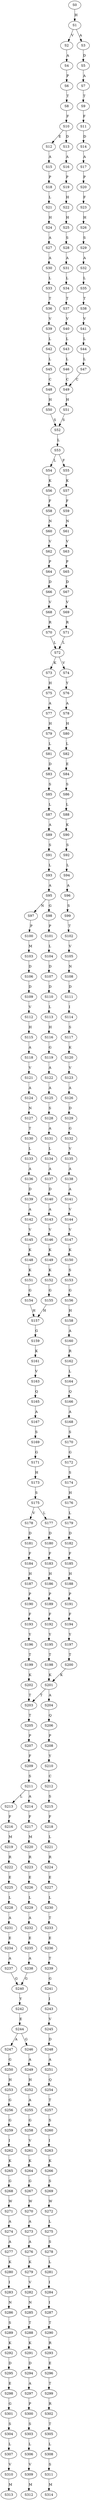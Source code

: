 strict digraph  {
	S0 -> S1 [ label = H ];
	S1 -> S2 [ label = V ];
	S1 -> S3 [ label = A ];
	S2 -> S4 [ label = A ];
	S3 -> S5 [ label = D ];
	S4 -> S6 [ label = P ];
	S5 -> S7 [ label = A ];
	S6 -> S8 [ label = T ];
	S7 -> S9 [ label = T ];
	S8 -> S10 [ label = F ];
	S9 -> S11 [ label = F ];
	S10 -> S12 [ label = E ];
	S10 -> S13 [ label = D ];
	S11 -> S14 [ label = D ];
	S12 -> S15 [ label = A ];
	S13 -> S16 [ label = A ];
	S14 -> S17 [ label = A ];
	S15 -> S18 [ label = P ];
	S16 -> S19 [ label = P ];
	S17 -> S20 [ label = P ];
	S18 -> S21 [ label = L ];
	S19 -> S22 [ label = H ];
	S20 -> S23 [ label = F ];
	S21 -> S24 [ label = H ];
	S22 -> S25 [ label = H ];
	S23 -> S26 [ label = H ];
	S24 -> S27 [ label = A ];
	S25 -> S28 [ label = S ];
	S26 -> S29 [ label = S ];
	S27 -> S30 [ label = A ];
	S28 -> S31 [ label = A ];
	S29 -> S32 [ label = A ];
	S30 -> S33 [ label = L ];
	S31 -> S34 [ label = L ];
	S32 -> S35 [ label = L ];
	S33 -> S36 [ label = T ];
	S34 -> S37 [ label = T ];
	S35 -> S38 [ label = T ];
	S36 -> S39 [ label = V ];
	S37 -> S40 [ label = V ];
	S38 -> S41 [ label = V ];
	S39 -> S42 [ label = L ];
	S40 -> S43 [ label = L ];
	S41 -> S44 [ label = L ];
	S42 -> S45 [ label = L ];
	S43 -> S46 [ label = L ];
	S44 -> S47 [ label = L ];
	S45 -> S48 [ label = C ];
	S46 -> S49 [ label = C ];
	S47 -> S49 [ label = C ];
	S48 -> S50 [ label = H ];
	S49 -> S51 [ label = H ];
	S50 -> S52 [ label = S ];
	S51 -> S52 [ label = S ];
	S52 -> S53 [ label = L ];
	S53 -> S54 [ label = L ];
	S53 -> S55 [ label = F ];
	S54 -> S56 [ label = K ];
	S55 -> S57 [ label = K ];
	S56 -> S58 [ label = F ];
	S57 -> S59 [ label = F ];
	S58 -> S60 [ label = N ];
	S59 -> S61 [ label = N ];
	S60 -> S62 [ label = V ];
	S61 -> S63 [ label = V ];
	S62 -> S64 [ label = P ];
	S63 -> S65 [ label = P ];
	S64 -> S66 [ label = D ];
	S65 -> S67 [ label = D ];
	S66 -> S68 [ label = V ];
	S67 -> S69 [ label = V ];
	S68 -> S70 [ label = R ];
	S69 -> S71 [ label = R ];
	S70 -> S72 [ label = L ];
	S71 -> S72 [ label = L ];
	S72 -> S73 [ label = K ];
	S72 -> S74 [ label = V ];
	S73 -> S75 [ label = H ];
	S74 -> S76 [ label = Y ];
	S75 -> S77 [ label = A ];
	S76 -> S78 [ label = A ];
	S77 -> S79 [ label = H ];
	S78 -> S80 [ label = H ];
	S79 -> S81 [ label = L ];
	S80 -> S82 [ label = L ];
	S81 -> S83 [ label = D ];
	S82 -> S84 [ label = E ];
	S83 -> S85 [ label = S ];
	S84 -> S86 [ label = S ];
	S85 -> S87 [ label = L ];
	S86 -> S88 [ label = L ];
	S87 -> S89 [ label = A ];
	S88 -> S90 [ label = K ];
	S89 -> S91 [ label = S ];
	S90 -> S92 [ label = S ];
	S91 -> S93 [ label = L ];
	S92 -> S94 [ label = L ];
	S93 -> S95 [ label = A ];
	S94 -> S96 [ label = A ];
	S95 -> S97 [ label = N ];
	S95 -> S98 [ label = G ];
	S96 -> S99 [ label = S ];
	S97 -> S100 [ label = P ];
	S98 -> S101 [ label = P ];
	S99 -> S102 [ label = T ];
	S100 -> S103 [ label = M ];
	S101 -> S104 [ label = L ];
	S102 -> S105 [ label = V ];
	S103 -> S106 [ label = D ];
	S104 -> S107 [ label = D ];
	S105 -> S108 [ label = N ];
	S106 -> S109 [ label = D ];
	S107 -> S110 [ label = D ];
	S108 -> S111 [ label = D ];
	S109 -> S112 [ label = V ];
	S110 -> S113 [ label = L ];
	S111 -> S114 [ label = I ];
	S112 -> S115 [ label = H ];
	S113 -> S116 [ label = H ];
	S114 -> S117 [ label = S ];
	S115 -> S118 [ label = A ];
	S116 -> S119 [ label = G ];
	S117 -> S120 [ label = K ];
	S118 -> S121 [ label = V ];
	S119 -> S122 [ label = A ];
	S120 -> S123 [ label = V ];
	S121 -> S124 [ label = A ];
	S122 -> S125 [ label = A ];
	S123 -> S126 [ label = A ];
	S124 -> S127 [ label = N ];
	S125 -> S128 [ label = S ];
	S126 -> S129 [ label = D ];
	S127 -> S130 [ label = T ];
	S128 -> S131 [ label = A ];
	S129 -> S132 [ label = G ];
	S130 -> S133 [ label = L ];
	S131 -> S134 [ label = L ];
	S132 -> S135 [ label = V ];
	S133 -> S136 [ label = A ];
	S134 -> S137 [ label = A ];
	S135 -> S138 [ label = A ];
	S136 -> S139 [ label = D ];
	S137 -> S140 [ label = D ];
	S138 -> S141 [ label = A ];
	S139 -> S142 [ label = A ];
	S140 -> S143 [ label = A ];
	S141 -> S144 [ label = V ];
	S142 -> S145 [ label = V ];
	S143 -> S146 [ label = V ];
	S144 -> S147 [ label = V ];
	S145 -> S148 [ label = K ];
	S146 -> S149 [ label = K ];
	S147 -> S150 [ label = K ];
	S148 -> S151 [ label = K ];
	S149 -> S152 [ label = K ];
	S150 -> S153 [ label = S ];
	S151 -> S154 [ label = G ];
	S152 -> S155 [ label = G ];
	S153 -> S156 [ label = G ];
	S154 -> S157 [ label = H ];
	S155 -> S157 [ label = H ];
	S156 -> S158 [ label = H ];
	S157 -> S159 [ label = G ];
	S158 -> S160 [ label = A ];
	S159 -> S161 [ label = K ];
	S160 -> S162 [ label = R ];
	S161 -> S163 [ label = V ];
	S162 -> S164 [ label = L ];
	S163 -> S165 [ label = Q ];
	S164 -> S166 [ label = Q ];
	S165 -> S167 [ label = A ];
	S166 -> S168 [ label = A ];
	S167 -> S169 [ label = S ];
	S168 -> S170 [ label = S ];
	S169 -> S171 [ label = G ];
	S170 -> S172 [ label = G ];
	S171 -> S173 [ label = H ];
	S172 -> S174 [ label = S ];
	S173 -> S175 [ label = S ];
	S174 -> S176 [ label = H ];
	S175 -> S177 [ label = L ];
	S175 -> S178 [ label = V ];
	S176 -> S179 [ label = L ];
	S177 -> S180 [ label = D ];
	S178 -> S181 [ label = D ];
	S179 -> S182 [ label = D ];
	S180 -> S183 [ label = F ];
	S181 -> S184 [ label = F ];
	S182 -> S185 [ label = F ];
	S183 -> S186 [ label = H ];
	S184 -> S187 [ label = H ];
	S185 -> S188 [ label = H ];
	S186 -> S189 [ label = P ];
	S187 -> S190 [ label = P ];
	S188 -> S191 [ label = P ];
	S189 -> S192 [ label = F ];
	S190 -> S193 [ label = F ];
	S191 -> S194 [ label = F ];
	S192 -> S195 [ label = Y ];
	S193 -> S196 [ label = Y ];
	S194 -> S197 [ label = Y ];
	S195 -> S198 [ label = T ];
	S196 -> S199 [ label = T ];
	S197 -> S200 [ label = T ];
	S198 -> S201 [ label = K ];
	S199 -> S202 [ label = K ];
	S200 -> S201 [ label = K ];
	S201 -> S203 [ label = T ];
	S201 -> S204 [ label = A ];
	S202 -> S203 [ label = T ];
	S203 -> S205 [ label = T ];
	S204 -> S206 [ label = Q ];
	S205 -> S207 [ label = P ];
	S206 -> S208 [ label = P ];
	S207 -> S209 [ label = F ];
	S208 -> S210 [ label = Y ];
	S209 -> S211 [ label = S ];
	S210 -> S212 [ label = C ];
	S211 -> S213 [ label = L ];
	S211 -> S214 [ label = A ];
	S212 -> S215 [ label = S ];
	S213 -> S216 [ label = F ];
	S214 -> S217 [ label = F ];
	S215 -> S218 [ label = F ];
	S216 -> S219 [ label = M ];
	S217 -> S220 [ label = M ];
	S218 -> S221 [ label = L ];
	S219 -> S222 [ label = R ];
	S220 -> S223 [ label = R ];
	S221 -> S224 [ label = R ];
	S222 -> S225 [ label = E ];
	S223 -> S226 [ label = E ];
	S224 -> S227 [ label = E ];
	S225 -> S228 [ label = L ];
	S226 -> S229 [ label = L ];
	S227 -> S230 [ label = L ];
	S228 -> S231 [ label = A ];
	S229 -> S232 [ label = A ];
	S230 -> S233 [ label = T ];
	S231 -> S234 [ label = E ];
	S232 -> S235 [ label = E ];
	S233 -> S236 [ label = E ];
	S234 -> S237 [ label = A ];
	S235 -> S238 [ label = A ];
	S236 -> S239 [ label = T ];
	S237 -> S240 [ label = G ];
	S238 -> S240 [ label = G ];
	S239 -> S241 [ label = G ];
	S240 -> S242 [ label = Y ];
	S241 -> S243 [ label = I ];
	S242 -> S244 [ label = E ];
	S243 -> S245 [ label = V ];
	S244 -> S246 [ label = G ];
	S244 -> S247 [ label = A ];
	S245 -> S248 [ label = D ];
	S246 -> S249 [ label = A ];
	S247 -> S250 [ label = G ];
	S248 -> S251 [ label = A ];
	S249 -> S252 [ label = H ];
	S250 -> S253 [ label = H ];
	S251 -> S254 [ label = Q ];
	S252 -> S255 [ label = A ];
	S253 -> S256 [ label = G ];
	S254 -> S257 [ label = T ];
	S255 -> S258 [ label = G ];
	S256 -> S259 [ label = G ];
	S257 -> S260 [ label = S ];
	S258 -> S261 [ label = V ];
	S259 -> S262 [ label = I ];
	S260 -> S263 [ label = I ];
	S261 -> S264 [ label = K ];
	S262 -> S265 [ label = K ];
	S263 -> S266 [ label = K ];
	S264 -> S267 [ label = G ];
	S265 -> S268 [ label = G ];
	S266 -> S269 [ label = S ];
	S267 -> S270 [ label = W ];
	S268 -> S271 [ label = W ];
	S269 -> S272 [ label = W ];
	S270 -> S273 [ label = A ];
	S271 -> S274 [ label = A ];
	S272 -> S275 [ label = L ];
	S273 -> S276 [ label = A ];
	S274 -> S277 [ label = A ];
	S275 -> S278 [ label = S ];
	S276 -> S279 [ label = K ];
	S277 -> S280 [ label = K ];
	S278 -> S281 [ label = L ];
	S279 -> S282 [ label = V ];
	S280 -> S283 [ label = I ];
	S281 -> S284 [ label = I ];
	S282 -> S285 [ label = N ];
	S283 -> S286 [ label = N ];
	S284 -> S287 [ label = I ];
	S285 -> S288 [ label = T ];
	S286 -> S289 [ label = S ];
	S287 -> S290 [ label = T ];
	S288 -> S291 [ label = K ];
	S289 -> S292 [ label = K ];
	S290 -> S293 [ label = R ];
	S291 -> S294 [ label = D ];
	S292 -> S295 [ label = D ];
	S293 -> S296 [ label = E ];
	S294 -> S297 [ label = A ];
	S295 -> S298 [ label = E ];
	S296 -> S299 [ label = T ];
	S297 -> S300 [ label = P ];
	S298 -> S301 [ label = G ];
	S299 -> S302 [ label = R ];
	S300 -> S303 [ label = S ];
	S301 -> S304 [ label = S ];
	S302 -> S305 [ label = T ];
	S303 -> S306 [ label = L ];
	S304 -> S307 [ label = L ];
	S305 -> S308 [ label = L ];
	S306 -> S309 [ label = V ];
	S307 -> S310 [ label = V ];
	S308 -> S311 [ label = S ];
	S309 -> S312 [ label = M ];
	S310 -> S313 [ label = M ];
	S311 -> S314 [ label = M ];
}
